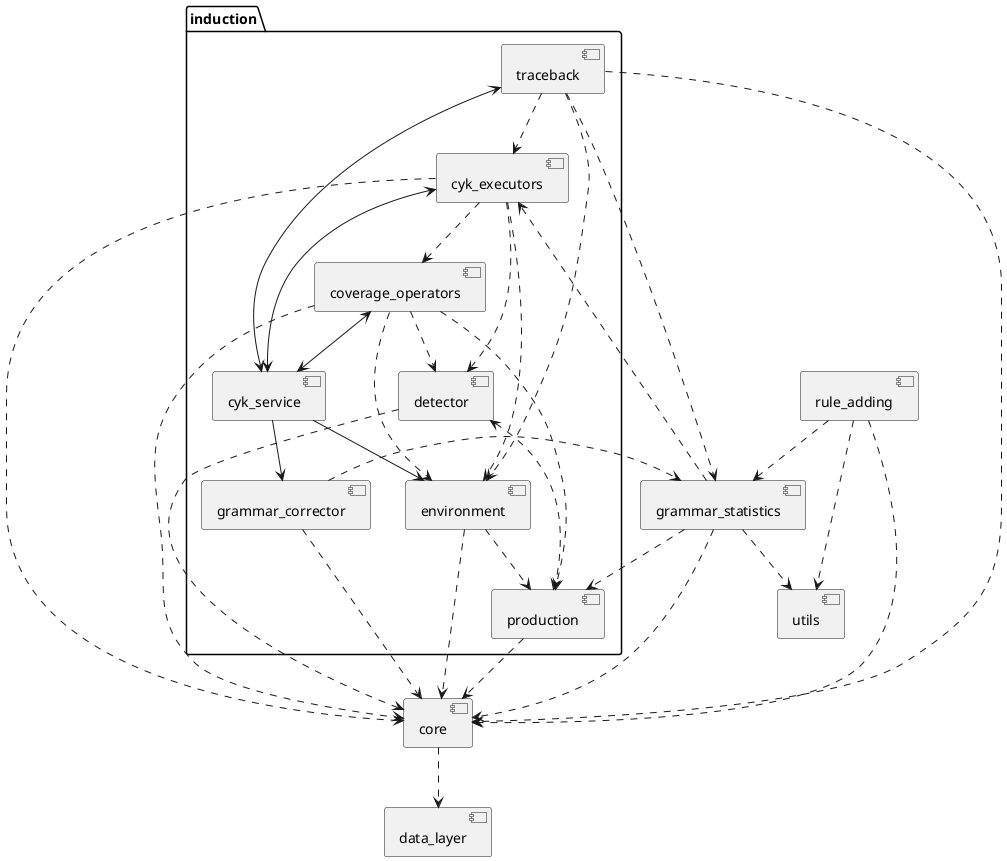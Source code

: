 @startuml

[data_layer]

[core]
core ..> data_layer

[utils]
[grammar_statistics]
[rule_adding]

package induction {

    [coverage_operators]
    [cyk_executors]
    [cyk_service]
    [detector]
    [environment]
    [grammar_corrector]
    [production]
    [traceback]

    coverage_operators <-->  cyk_service
    cyk_executors <--> cyk_service
    cyk_service --> environment
    cyk_service --> grammar_corrector
    traceback <-->  cyk_service

    coverage_operators ..> detector
    coverage_operators ..> core
    coverage_operators ..> production
    coverage_operators ..> environment


    cyk_executors ..> detector
    cyk_executors ..> core
    cyk_executors ..> coverage_operators
    cyk_executors ..> environment

    detector <..> production
    detector ..> core

    environment ..> core
    environment ..> production

    grammar_corrector ..> core
    grammar_corrector ..> grammar_statistics

    production ..> core

    traceback ..> core
    traceback ..> grammar_statistics
    traceback ..> environment
    traceback ..> cyk_executors

    grammar_statistics ..> utils
    grammar_statistics ..> core
    grammar_statistics ..> cyk_executors
    grammar_statistics ..> production

    rule_adding ..> utils
    rule_adding ..> core
    rule_adding ..> grammar_statistics
}

@enduml
